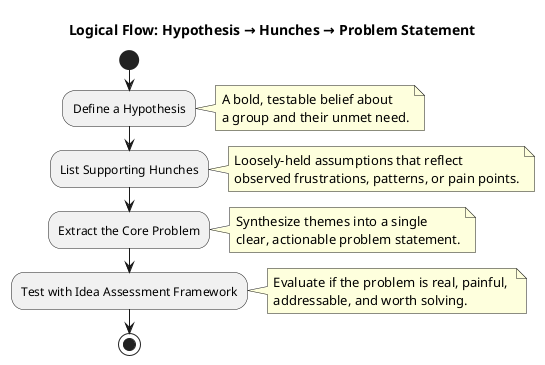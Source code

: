 @startuml
!define RECTANGLE class

title Logical Flow: Hypothesis → Hunches → Problem Statement

start

:Define a Hypothesis;
note right
 A bold, testable belief about 
 a group and their unmet need.
end note

:List Supporting Hunches;
note right
 Loosely-held assumptions that reflect 
 observed frustrations, patterns, or pain points.
end note

:Extract the Core Problem;
note right
 Synthesize themes into a single
 clear, actionable problem statement.
end note

:Test with Idea Assessment Framework;
note right
 Evaluate if the problem is real, painful, 
 addressable, and worth solving.
end note

stop

@enduml
